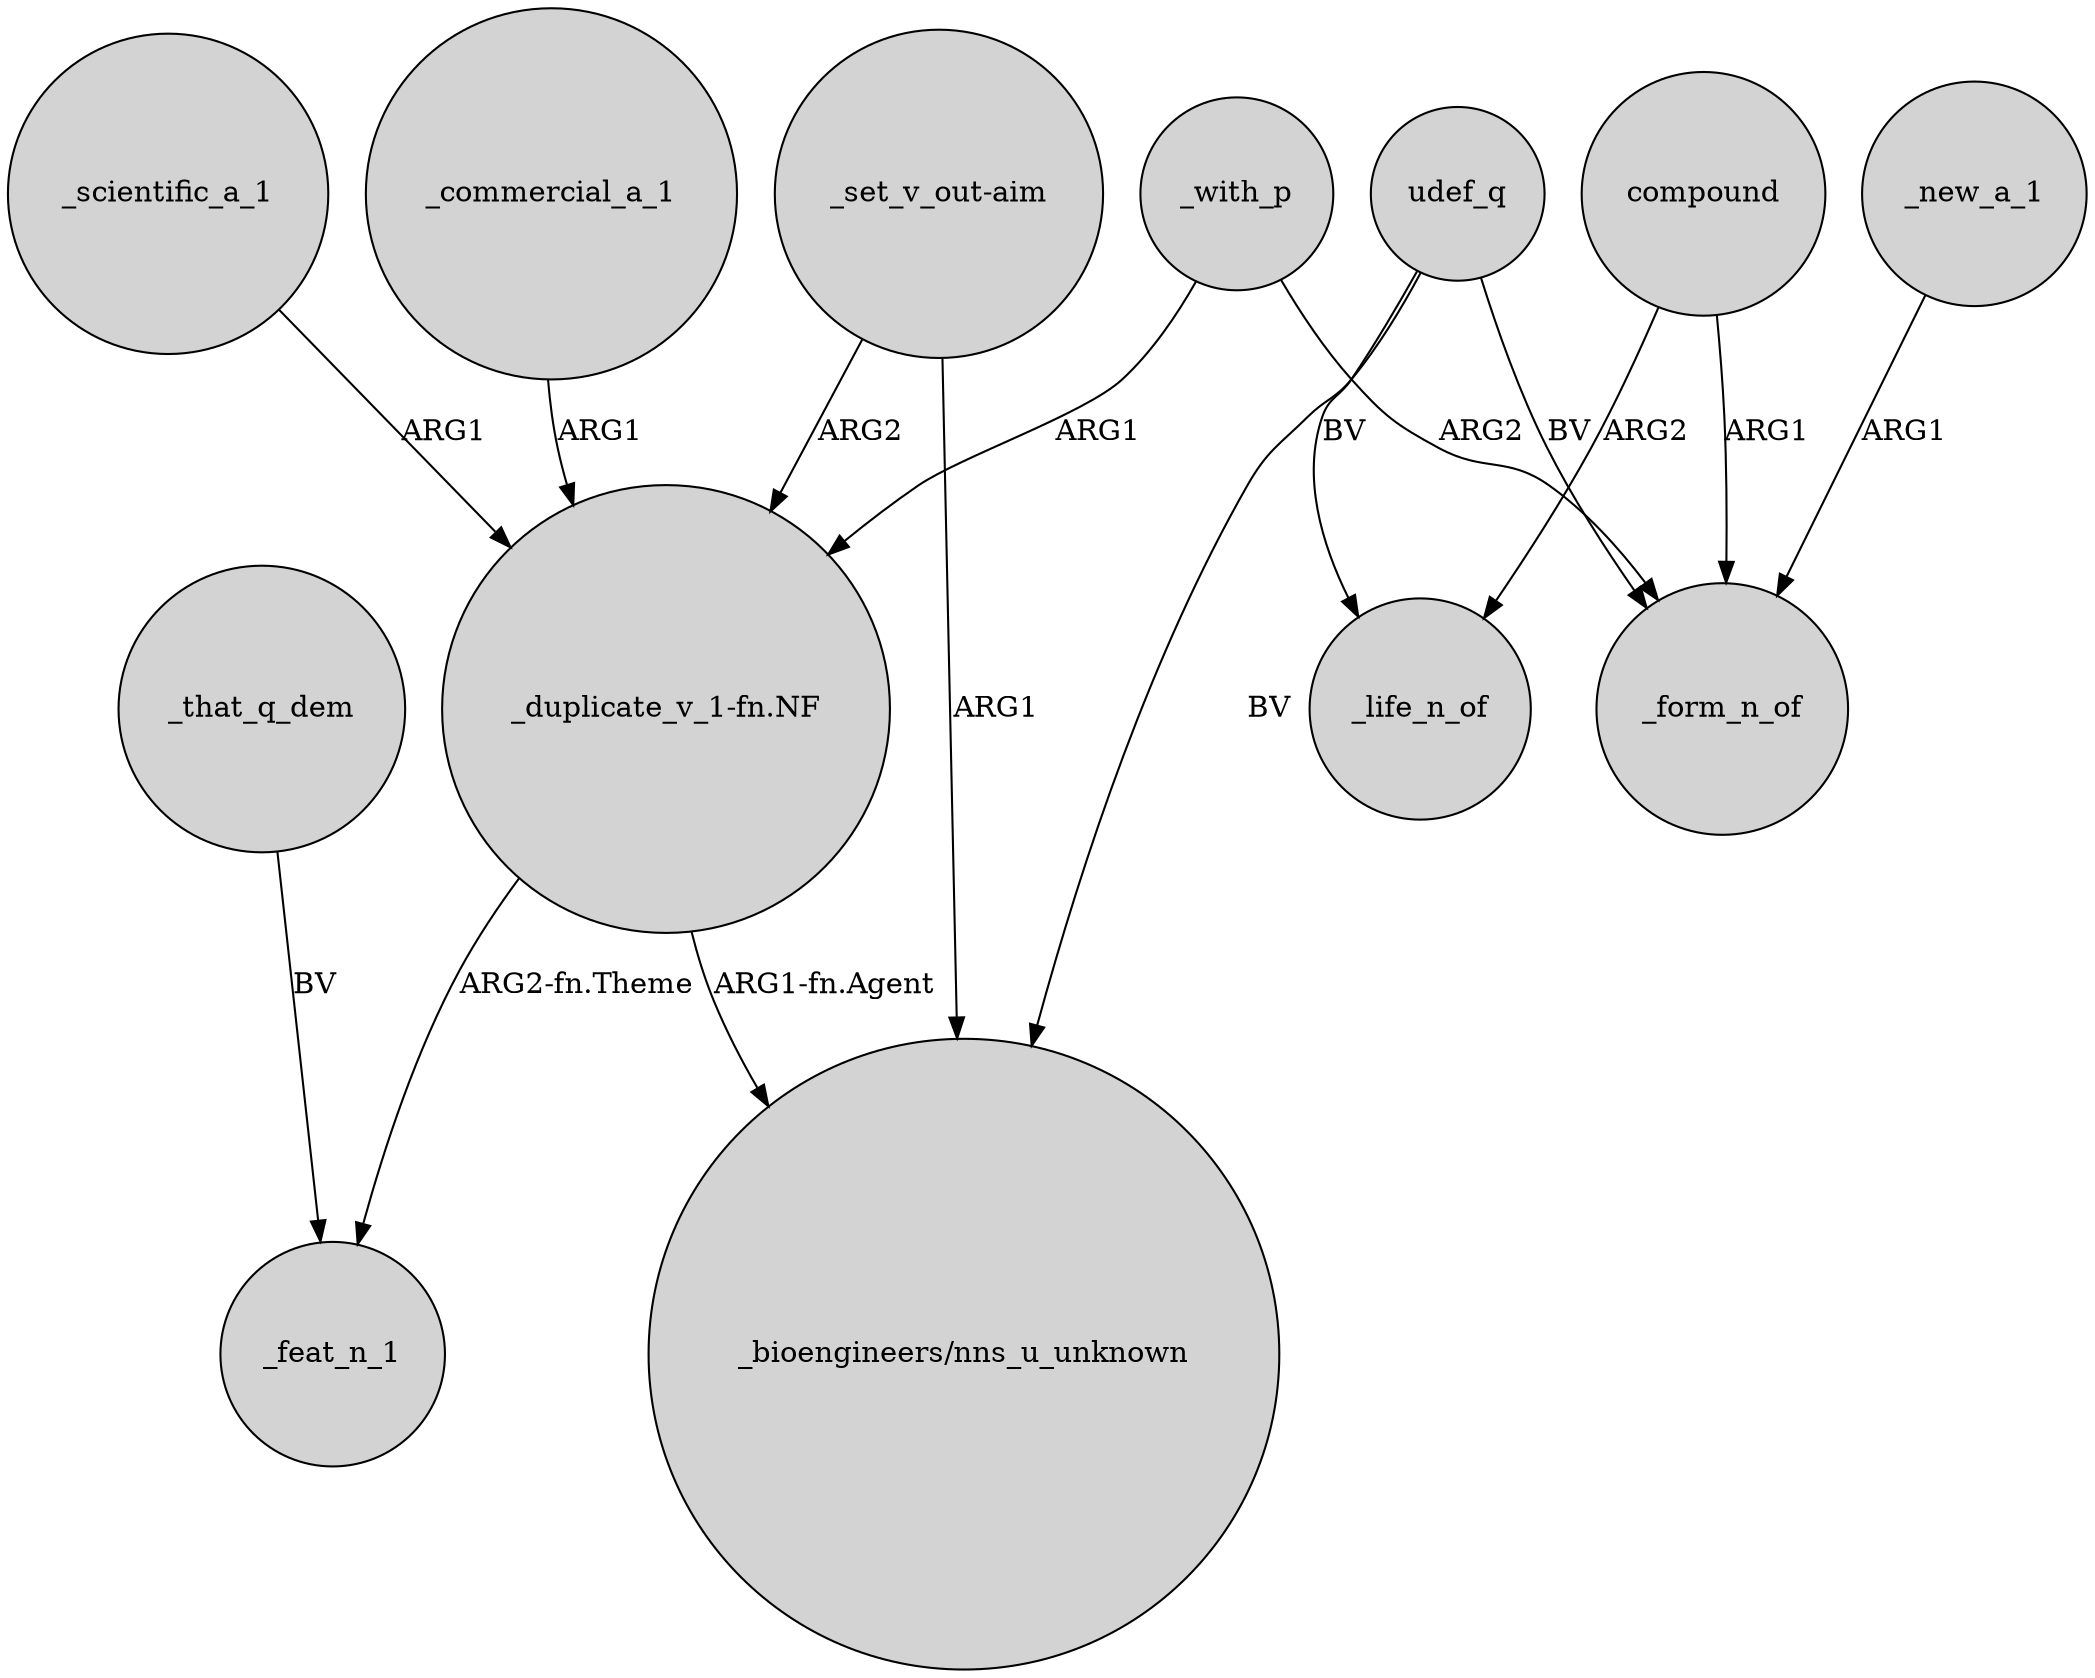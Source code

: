 digraph {
	node [shape=circle style=filled]
	_with_p -> "_duplicate_v_1-fn.NF" [label=ARG1]
	compound -> _life_n_of [label=ARG2]
	_new_a_1 -> _form_n_of [label=ARG1]
	_that_q_dem -> _feat_n_1 [label=BV]
	_commercial_a_1 -> "_duplicate_v_1-fn.NF" [label=ARG1]
	_with_p -> _form_n_of [label=ARG2]
	udef_q -> "_bioengineers/nns_u_unknown" [label=BV]
	udef_q -> _form_n_of [label=BV]
	compound -> _form_n_of [label=ARG1]
	"_set_v_out-aim" -> "_bioengineers/nns_u_unknown" [label=ARG1]
	"_set_v_out-aim" -> "_duplicate_v_1-fn.NF" [label=ARG2]
	"_duplicate_v_1-fn.NF" -> _feat_n_1 [label="ARG2-fn.Theme"]
	udef_q -> _life_n_of [label=BV]
	"_duplicate_v_1-fn.NF" -> "_bioengineers/nns_u_unknown" [label="ARG1-fn.Agent"]
	_scientific_a_1 -> "_duplicate_v_1-fn.NF" [label=ARG1]
}
